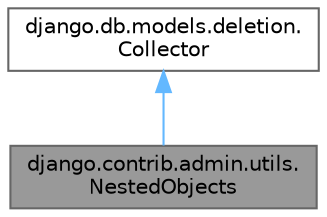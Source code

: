 digraph "django.contrib.admin.utils.NestedObjects"
{
 // LATEX_PDF_SIZE
  bgcolor="transparent";
  edge [fontname=Helvetica,fontsize=10,labelfontname=Helvetica,labelfontsize=10];
  node [fontname=Helvetica,fontsize=10,shape=box,height=0.2,width=0.4];
  Node1 [id="Node000001",label="django.contrib.admin.utils.\lNestedObjects",height=0.2,width=0.4,color="gray40", fillcolor="grey60", style="filled", fontcolor="black",tooltip=" "];
  Node2 -> Node1 [id="edge1_Node000001_Node000002",dir="back",color="steelblue1",style="solid",tooltip=" "];
  Node2 [id="Node000002",label="django.db.models.deletion.\lCollector",height=0.2,width=0.4,color="gray40", fillcolor="white", style="filled",URL="$classdjango_1_1db_1_1models_1_1deletion_1_1_collector.html",tooltip=" "];
}
